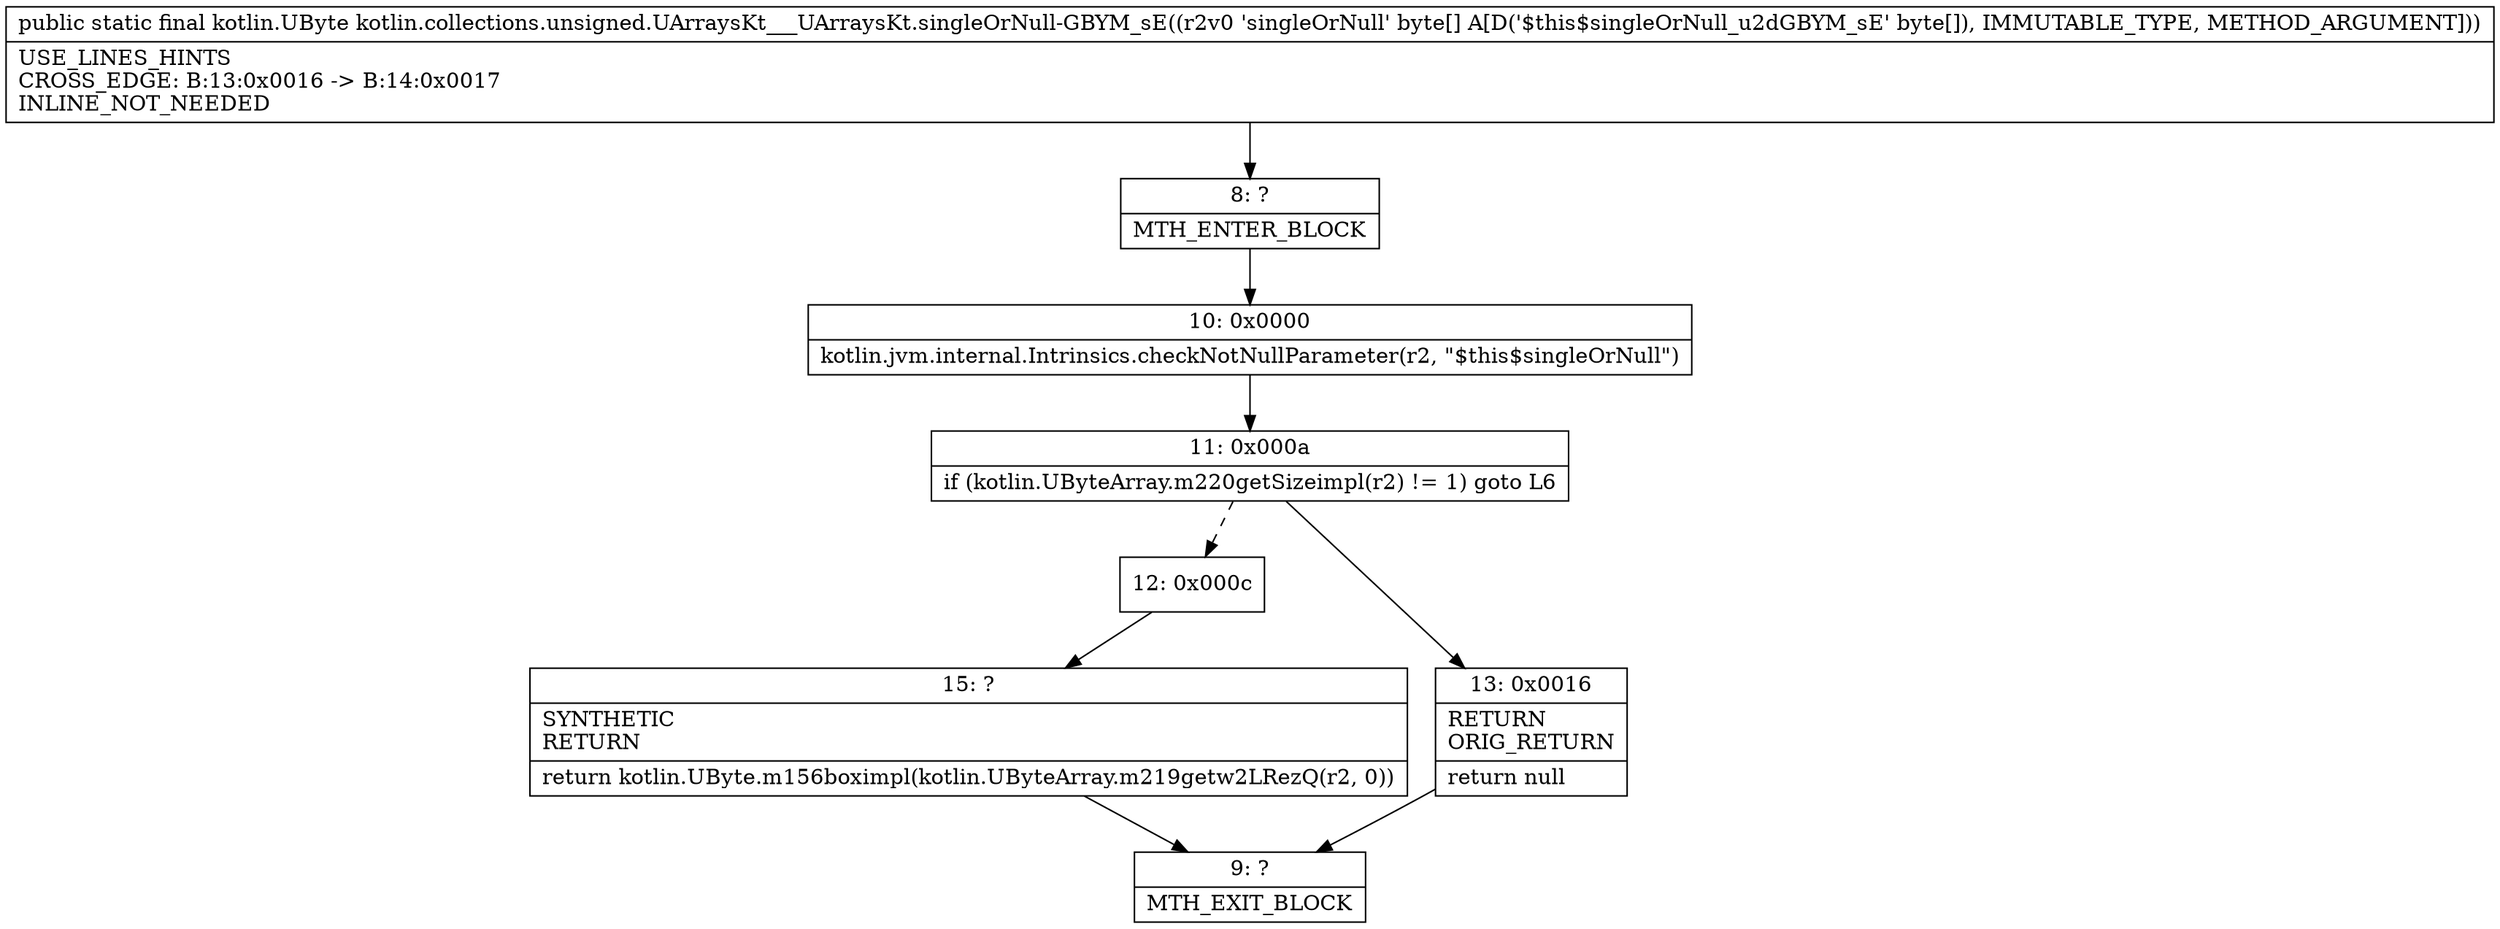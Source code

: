 digraph "CFG forkotlin.collections.unsigned.UArraysKt___UArraysKt.singleOrNull\-GBYM_sE([B)Lkotlin\/UByte;" {
Node_8 [shape=record,label="{8\:\ ?|MTH_ENTER_BLOCK\l}"];
Node_10 [shape=record,label="{10\:\ 0x0000|kotlin.jvm.internal.Intrinsics.checkNotNullParameter(r2, \"$this$singleOrNull\")\l}"];
Node_11 [shape=record,label="{11\:\ 0x000a|if (kotlin.UByteArray.m220getSizeimpl(r2) != 1) goto L6\l}"];
Node_12 [shape=record,label="{12\:\ 0x000c}"];
Node_15 [shape=record,label="{15\:\ ?|SYNTHETIC\lRETURN\l|return kotlin.UByte.m156boximpl(kotlin.UByteArray.m219getw2LRezQ(r2, 0))\l}"];
Node_9 [shape=record,label="{9\:\ ?|MTH_EXIT_BLOCK\l}"];
Node_13 [shape=record,label="{13\:\ 0x0016|RETURN\lORIG_RETURN\l|return null\l}"];
MethodNode[shape=record,label="{public static final kotlin.UByte kotlin.collections.unsigned.UArraysKt___UArraysKt.singleOrNull\-GBYM_sE((r2v0 'singleOrNull' byte[] A[D('$this$singleOrNull_u2dGBYM_sE' byte[]), IMMUTABLE_TYPE, METHOD_ARGUMENT]))  | USE_LINES_HINTS\lCROSS_EDGE: B:13:0x0016 \-\> B:14:0x0017\lINLINE_NOT_NEEDED\l}"];
MethodNode -> Node_8;Node_8 -> Node_10;
Node_10 -> Node_11;
Node_11 -> Node_12[style=dashed];
Node_11 -> Node_13;
Node_12 -> Node_15;
Node_15 -> Node_9;
Node_13 -> Node_9;
}

